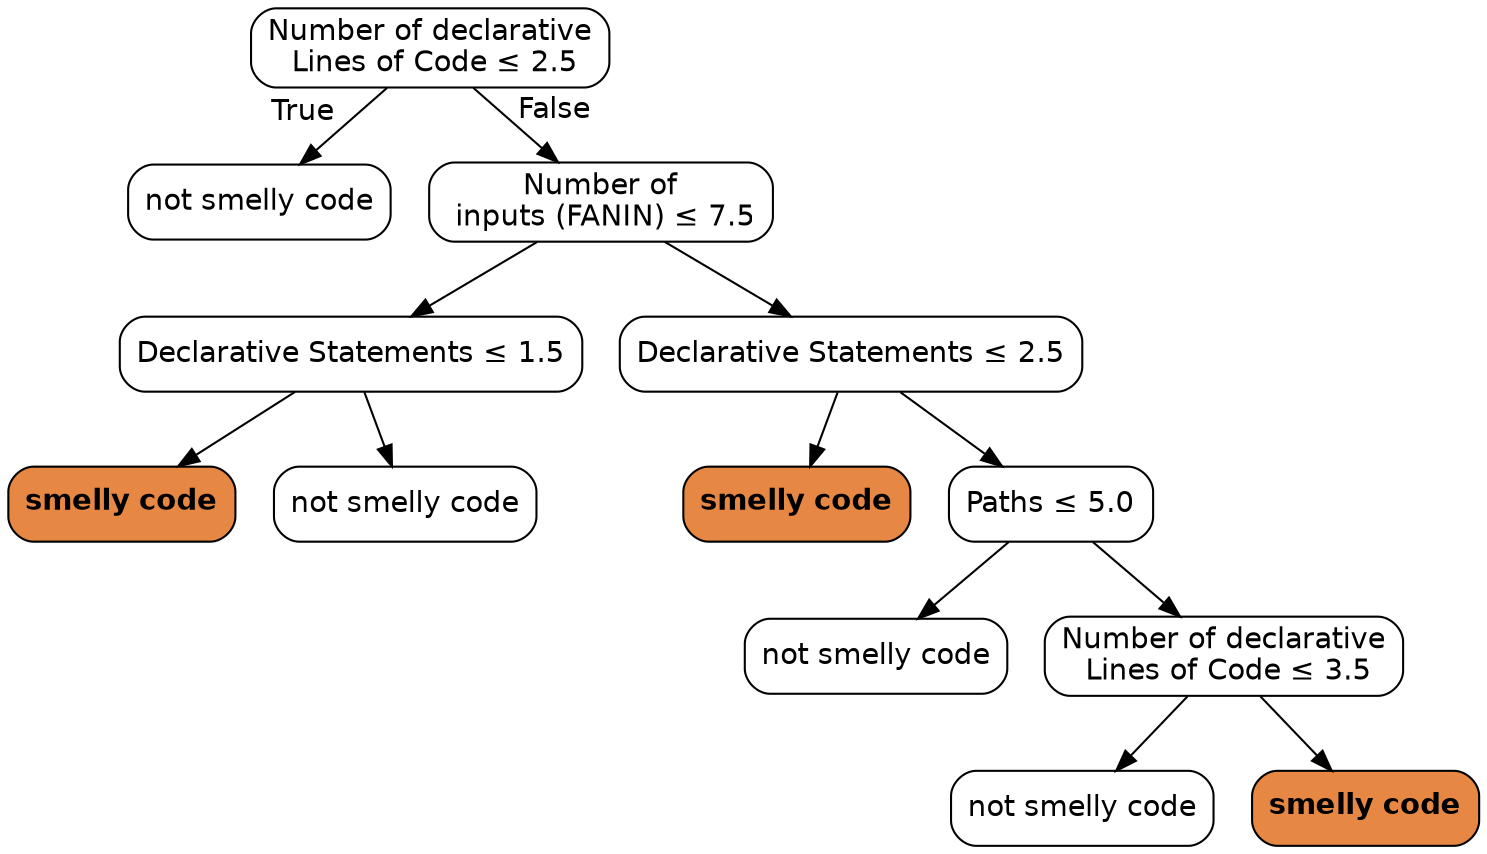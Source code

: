 digraph Tree {
node [color="black", fontname=helvetica, shape=box,  style="filled, rounded", fillcolor="#FFFFFF"];
edge [fontname=helvetica];
0 [label=<Number of declarative<br/> Lines of Code &le; 2.5>];
1 [label=<not smelly code>];
0 -> 1  [headlabel="True", labelangle=45, labeldistance="2.5"];
2 [label=<Number of<br/> inputs (FANIN) &le; 7.5>];
0 -> 2  [headlabel="False", labelangle="-45", labeldistance="2.5"];
3 [label=<Declarative Statements &le; 1.5>];
2 -> 3;
5 [label=<<b>smelly code</b>>, fillcolor="#e68743"];
3 -> 5;
6 [label=<not smelly code>];
3 -> 6;
4 [label=<Declarative Statements &le; 2.5>];
2 -> 4;
7 [label=<<b>smelly code</b>>, fillcolor="#e68743"];
4 -> 7;
8 [label=<Paths &le; 5.0>];
4 -> 8;
9 [label=<not smelly code>];
8 -> 9;
10 [label=<Number of declarative<br/> Lines of Code &le; 3.5>];
8 -> 10;
11 [label=<not smelly code>];
10 -> 11;
12 [label=<<b>smelly code</b>>, fillcolor="#e68743"];
10 -> 12;
}
